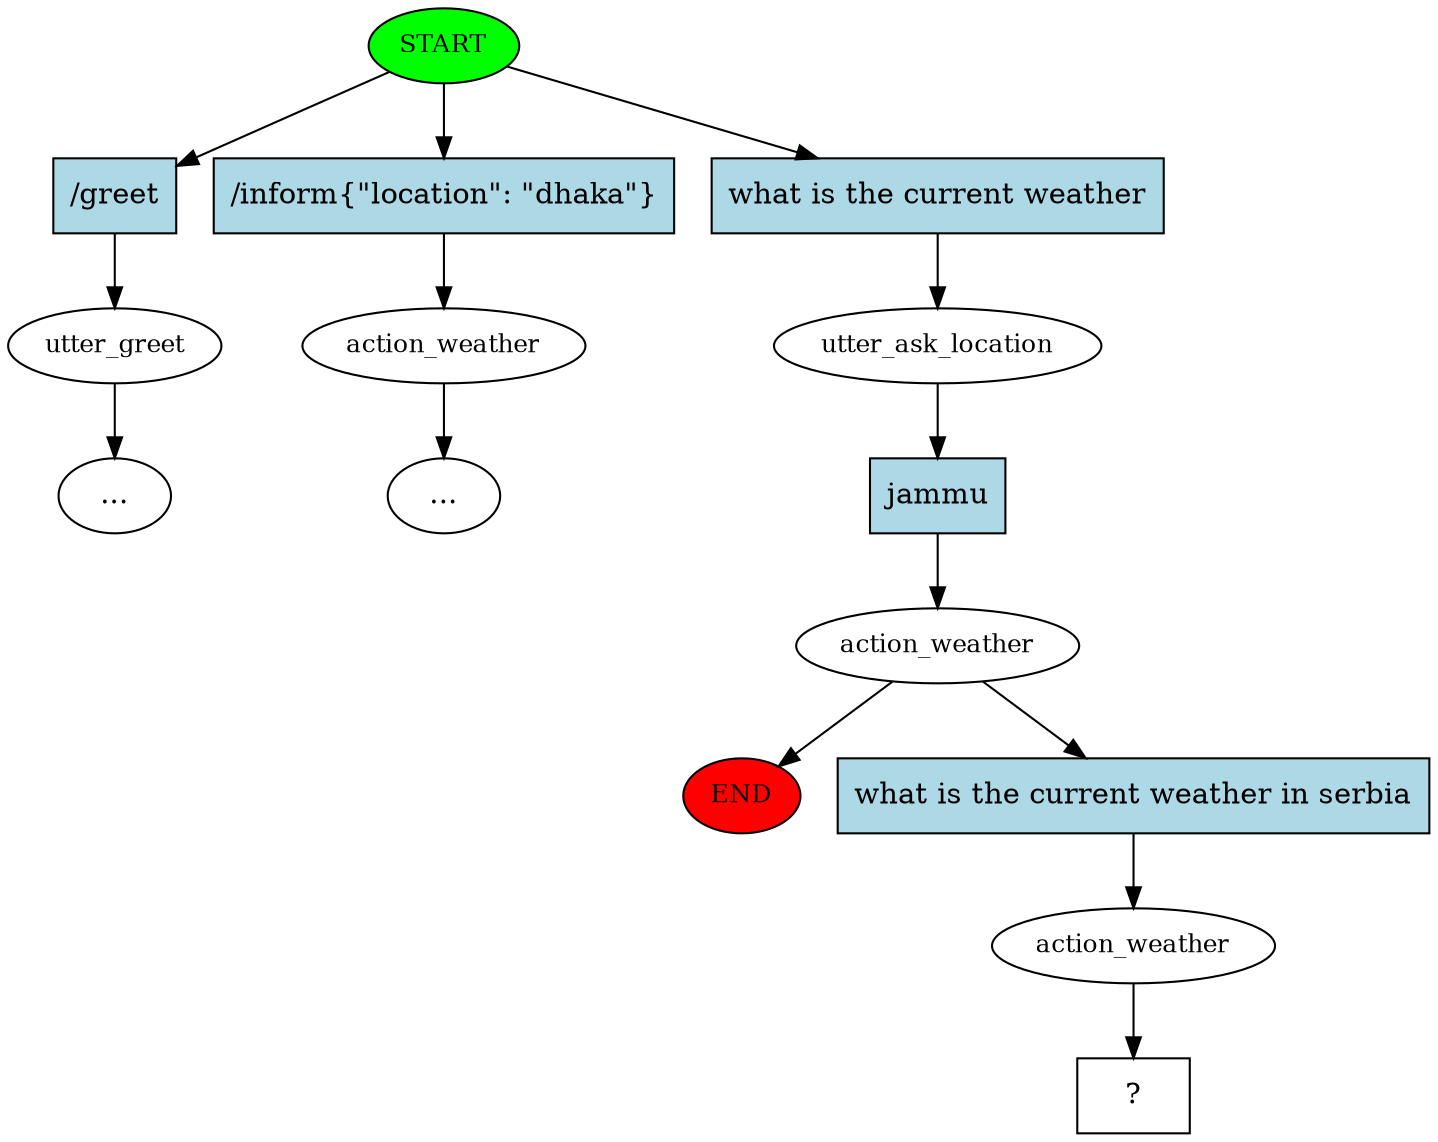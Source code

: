 digraph  {
0 [class="start active", fillcolor=green, fontsize=12, label=START, style=filled];
"-1" [class=end, fillcolor=red, fontsize=12, label=END, style=filled];
1 [class="", fontsize=12, label=utter_greet];
5 [class="", fontsize=12, label=action_weather];
"-11" [class=ellipsis, label="..."];
"-12" [class=ellipsis, label="..."];
11 [class=active, fontsize=12, label=utter_ask_location];
12 [class=active, fontsize=12, label=action_weather];
15 [class=active, fontsize=12, label=action_weather];
16 [class="intent dashed active", label="  ?  ", shape=rect];
17 [class=intent, fillcolor=lightblue, label="/greet", shape=rect, style=filled];
18 [class=intent, fillcolor=lightblue, label="/inform{\"location\": \"dhaka\"}", shape=rect, style=filled];
19 [class="intent active", fillcolor=lightblue, label="what is the current weather", shape=rect, style=filled];
20 [class="intent active", fillcolor=lightblue, label=jammu, shape=rect, style=filled];
21 [class="intent active", fillcolor=lightblue, label="what is the current weather in serbia", shape=rect, style=filled];
0 -> 17  [class="", key=0];
0 -> 18  [class="", key=0];
0 -> 19  [class=active, key=0];
1 -> "-12"  [class="", key=NONE, label=""];
5 -> "-11"  [class="", key=NONE, label=""];
11 -> 20  [class=active, key=0];
12 -> "-1"  [class="", key=NONE, label=""];
12 -> 21  [class=active, key=0];
15 -> 16  [class=active, key=NONE, label=""];
17 -> 1  [class="", key=0];
18 -> 5  [class="", key=0];
19 -> 11  [class=active, key=0];
20 -> 12  [class=active, key=0];
21 -> 15  [class=active, key=0];
}
